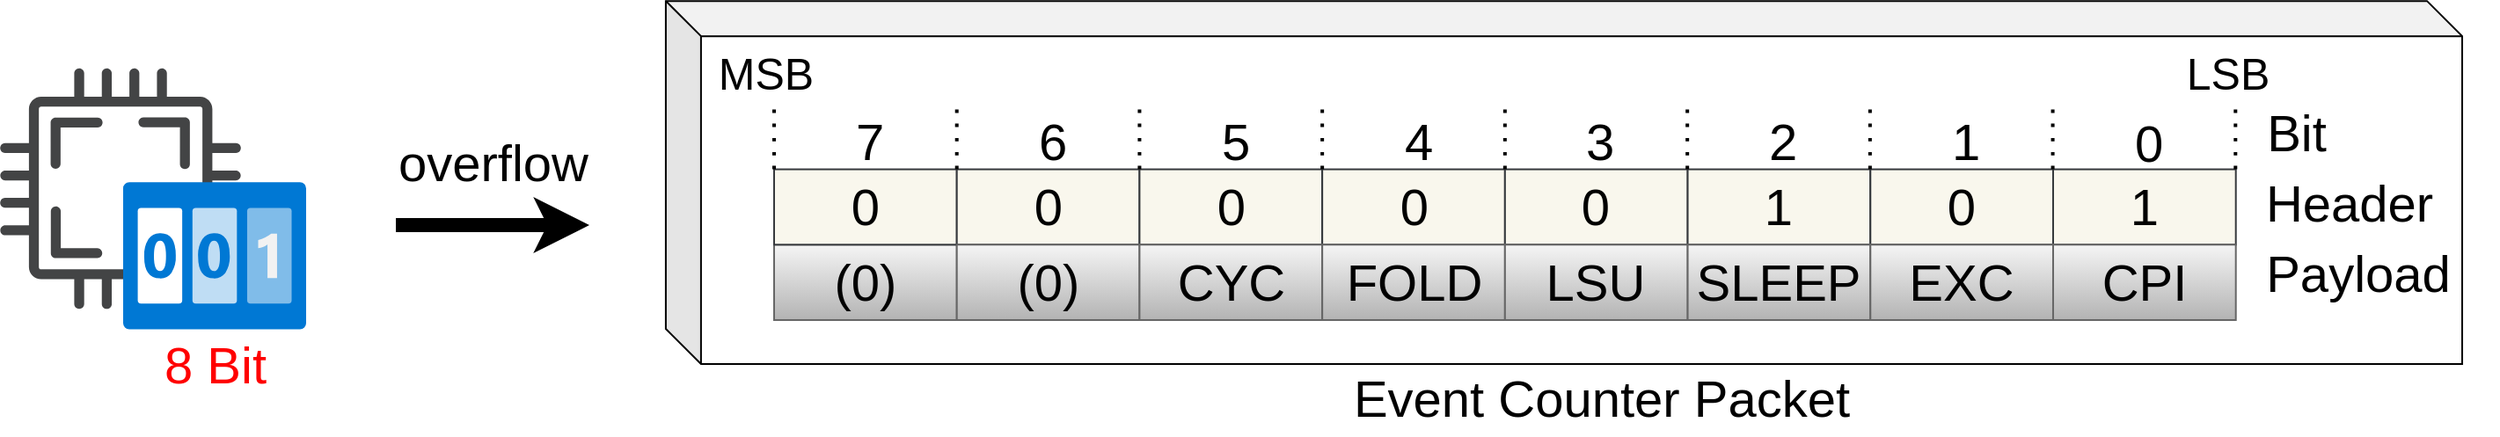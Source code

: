 <mxfile>
    <diagram id="9cVoR4nEFYQzZkU8Vvco" name="Page-1">
        <mxGraphModel dx="1471" dy="1087" grid="1" gridSize="10" guides="1" tooltips="1" connect="1" arrows="1" fold="1" page="1" pageScale="1" pageWidth="827" pageHeight="1169" math="0" shadow="0">
            <root>
                <mxCell id="0"/>
                <mxCell id="1" parent="0"/>
                <mxCell id="49" value="" style="shape=cube;whiteSpace=wrap;html=1;boundedLbl=1;backgroundOutline=1;darkOpacity=0.05;darkOpacity2=0.1;fontSize=29;" parent="1" vertex="1">
                    <mxGeometry x="-71.55" y="413.57" width="1021.06" height="206.43" as="geometry"/>
                </mxCell>
                <mxCell id="3" value="" style="sketch=0;pointerEvents=1;shadow=0;dashed=0;html=1;strokeColor=none;fillColor=#434445;aspect=fixed;labelPosition=center;verticalLabelPosition=bottom;verticalAlign=top;align=center;outlineConnect=0;shape=mxgraph.vvd.cpu;" parent="1" vertex="1">
                    <mxGeometry x="-450" y="451.86" width="137" height="137" as="geometry"/>
                </mxCell>
                <mxCell id="2" value="" style="aspect=fixed;html=1;points=[];align=center;image;fontSize=12;image=img/lib/azure2/general/Counter.svg;" parent="1" vertex="1">
                    <mxGeometry x="-380" y="516.2" width="104" height="84.51" as="geometry"/>
                </mxCell>
                <mxCell id="4" value="" style="endArrow=classic;html=1;strokeWidth=8;" parent="1" edge="1">
                    <mxGeometry width="50" height="50" relative="1" as="geometry">
                        <mxPoint x="-225" y="541" as="sourcePoint"/>
                        <mxPoint x="-115" y="541" as="targetPoint"/>
                    </mxGeometry>
                </mxCell>
                <mxCell id="6" value="" style="group;fontSize=24;" parent="1" vertex="1" connectable="0">
                    <mxGeometry x="-10" y="440" width="980" height="180" as="geometry"/>
                </mxCell>
                <mxCell id="7" value="&lt;font style=&quot;font-size: 29px;&quot;&gt;(0)&lt;/font&gt;" style="rounded=0;whiteSpace=wrap;html=1;fillColor=#f5f5f5;strokeColor=#666666;gradientColor=#b3b3b3;fontSize=29;" parent="6" vertex="1">
                    <mxGeometry x="-0.001" y="112.14" width="103.857" height="42.856" as="geometry"/>
                </mxCell>
                <mxCell id="8" value="&lt;font style=&quot;font-size: 29px;&quot;&gt;0&lt;/font&gt;" style="rounded=0;whiteSpace=wrap;html=1;fillColor=#f9f7ed;strokeColor=#36393d;fontSize=29;" parent="6" vertex="1">
                    <mxGeometry x="-0.001" y="69.284" width="103.857" height="42.856" as="geometry"/>
                </mxCell>
                <mxCell id="9" value="&lt;font style=&quot;font-size: 29px;&quot;&gt;0&lt;/font&gt;" style="rounded=0;whiteSpace=wrap;html=1;fillColor=#f9f7ed;strokeColor=#36393d;fontSize=29;" parent="6" vertex="1">
                    <mxGeometry x="103.855" y="69.284" width="103.857" height="42.856" as="geometry"/>
                </mxCell>
                <mxCell id="10" value="&lt;font style=&quot;font-size: 29px;&quot;&gt;0&lt;/font&gt;" style="rounded=0;whiteSpace=wrap;html=1;fillColor=#f9f7ed;strokeColor=#36393d;fontSize=29;" parent="6" vertex="1">
                    <mxGeometry x="207.712" y="69.284" width="103.857" height="42.856" as="geometry"/>
                </mxCell>
                <mxCell id="11" value="&lt;font style=&quot;font-size: 29px;&quot;&gt;0&lt;/font&gt;" style="rounded=0;whiteSpace=wrap;html=1;fillColor=#f9f7ed;strokeColor=#36393d;fontSize=29;" parent="6" vertex="1">
                    <mxGeometry x="311.568" y="69.284" width="103.857" height="42.856" as="geometry"/>
                </mxCell>
                <mxCell id="12" value="&lt;font style=&quot;font-size: 29px;&quot;&gt;0&lt;/font&gt;" style="rounded=0;whiteSpace=wrap;html=1;fillColor=#f9f7ed;strokeColor=#36393d;fontSize=29;" parent="6" vertex="1">
                    <mxGeometry x="415.425" y="69.284" width="103.857" height="42.856" as="geometry"/>
                </mxCell>
                <mxCell id="13" value="&lt;font style=&quot;font-size: 29px;&quot;&gt;1&lt;/font&gt;" style="rounded=0;whiteSpace=wrap;html=1;fillColor=#f9f7ed;strokeColor=#36393d;fontSize=29;" parent="6" vertex="1">
                    <mxGeometry x="519.281" y="69.284" width="103.857" height="42.856" as="geometry"/>
                </mxCell>
                <mxCell id="14" value="&lt;font style=&quot;font-size: 29px;&quot;&gt;0&lt;/font&gt;" style="rounded=0;whiteSpace=wrap;html=1;fillColor=#f9f7ed;strokeColor=#36393d;fontSize=29;" parent="6" vertex="1">
                    <mxGeometry x="623.138" y="69.284" width="103.857" height="42.856" as="geometry"/>
                </mxCell>
                <mxCell id="15" value="&lt;font style=&quot;font-size: 29px;&quot;&gt;1&lt;/font&gt;" style="rounded=0;whiteSpace=wrap;html=1;fillColor=#f9f7ed;strokeColor=#36393d;fontSize=29;" parent="6" vertex="1">
                    <mxGeometry x="726.994" y="69.284" width="103.857" height="42.856" as="geometry"/>
                </mxCell>
                <mxCell id="16" value="&lt;font style=&quot;font-size: 29px;&quot;&gt;(0)&lt;/font&gt;" style="rounded=0;whiteSpace=wrap;html=1;fillColor=#f5f5f5;strokeColor=#666666;gradientColor=#b3b3b3;fontSize=29;" parent="6" vertex="1">
                    <mxGeometry x="103.855" y="112.14" width="103.857" height="42.856" as="geometry"/>
                </mxCell>
                <mxCell id="17" value="&lt;font style=&quot;font-size: 29px;&quot;&gt;CYC&lt;/font&gt;" style="rounded=0;whiteSpace=wrap;html=1;fillColor=#f5f5f5;strokeColor=#666666;gradientColor=#b3b3b3;fontSize=29;" parent="6" vertex="1">
                    <mxGeometry x="207.712" y="112.14" width="103.857" height="42.856" as="geometry"/>
                </mxCell>
                <mxCell id="18" value="&lt;font style=&quot;font-size: 29px;&quot;&gt;FOLD&lt;/font&gt;" style="rounded=0;whiteSpace=wrap;html=1;fillColor=#f5f5f5;strokeColor=#666666;gradientColor=#b3b3b3;fontSize=29;" parent="6" vertex="1">
                    <mxGeometry x="311.568" y="112.14" width="103.857" height="42.856" as="geometry"/>
                </mxCell>
                <mxCell id="19" value="&lt;font style=&quot;font-size: 29px;&quot;&gt;LSU&lt;/font&gt;" style="rounded=0;whiteSpace=wrap;html=1;fillColor=#f5f5f5;strokeColor=#666666;gradientColor=#b3b3b3;fontSize=29;" parent="6" vertex="1">
                    <mxGeometry x="415.425" y="112.14" width="103.857" height="42.856" as="geometry"/>
                </mxCell>
                <mxCell id="20" value="&lt;span style=&quot;font-size: 29px;&quot;&gt;SLEEP&lt;/span&gt;" style="rounded=0;whiteSpace=wrap;html=1;fillColor=#f5f5f5;strokeColor=#666666;gradientColor=#b3b3b3;fontSize=29;" parent="6" vertex="1">
                    <mxGeometry x="519.281" y="112.14" width="103.857" height="42.856" as="geometry"/>
                </mxCell>
                <mxCell id="21" value="&lt;span style=&quot;font-size: 29px;&quot;&gt;EXC&lt;/span&gt;" style="rounded=0;whiteSpace=wrap;html=1;fillColor=#f5f5f5;strokeColor=#666666;gradientColor=#b3b3b3;fontSize=29;" parent="6" vertex="1">
                    <mxGeometry x="623.138" y="112.14" width="103.857" height="42.856" as="geometry"/>
                </mxCell>
                <mxCell id="22" value="&lt;span style=&quot;font-size: 29px;&quot;&gt;CPI&lt;/span&gt;" style="rounded=0;whiteSpace=wrap;html=1;fillColor=#f5f5f5;strokeColor=#666666;gradientColor=#b3b3b3;fontSize=29;" parent="6" vertex="1">
                    <mxGeometry x="726.994" y="112.14" width="103.857" height="42.856" as="geometry"/>
                </mxCell>
                <mxCell id="23" value="" style="endArrow=none;dashed=1;html=1;dashPattern=1 3;strokeWidth=2;fontSize=29;" parent="6" edge="1">
                    <mxGeometry width="50" height="50" relative="1" as="geometry">
                        <mxPoint x="103.855" y="69.284" as="sourcePoint"/>
                        <mxPoint x="103.855" y="33.571" as="targetPoint"/>
                        <Array as="points">
                            <mxPoint x="103.855" y="54.999"/>
                        </Array>
                    </mxGeometry>
                </mxCell>
                <mxCell id="24" value="" style="endArrow=none;dashed=1;html=1;dashPattern=1 3;strokeWidth=2;fontSize=29;" parent="6" edge="1">
                    <mxGeometry width="50" height="50" relative="1" as="geometry">
                        <mxPoint x="-0.001" y="69.284" as="sourcePoint"/>
                        <mxPoint x="-0.001" y="33.571" as="targetPoint"/>
                        <Array as="points">
                            <mxPoint x="-0.001" y="54.999"/>
                        </Array>
                    </mxGeometry>
                </mxCell>
                <mxCell id="25" value="" style="endArrow=none;dashed=1;html=1;dashPattern=1 3;strokeWidth=2;fontSize=29;" parent="6" edge="1">
                    <mxGeometry width="50" height="50" relative="1" as="geometry">
                        <mxPoint x="311.568" y="69.284" as="sourcePoint"/>
                        <mxPoint x="311.568" y="33.571" as="targetPoint"/>
                        <Array as="points">
                            <mxPoint x="311.568" y="54.999"/>
                        </Array>
                    </mxGeometry>
                </mxCell>
                <mxCell id="26" value="" style="endArrow=none;dashed=1;html=1;dashPattern=1 3;strokeWidth=2;fontSize=29;" parent="6" edge="1">
                    <mxGeometry width="50" height="50" relative="1" as="geometry">
                        <mxPoint x="207.712" y="69.284" as="sourcePoint"/>
                        <mxPoint x="207.712" y="33.571" as="targetPoint"/>
                        <Array as="points">
                            <mxPoint x="207.712" y="54.999"/>
                        </Array>
                    </mxGeometry>
                </mxCell>
                <mxCell id="27" value="" style="endArrow=none;dashed=1;html=1;dashPattern=1 3;strokeWidth=2;fontSize=29;" parent="6" edge="1">
                    <mxGeometry width="50" height="50" relative="1" as="geometry">
                        <mxPoint x="622.939" y="69.284" as="sourcePoint"/>
                        <mxPoint x="622.939" y="33.571" as="targetPoint"/>
                        <Array as="points">
                            <mxPoint x="622.939" y="54.999"/>
                        </Array>
                    </mxGeometry>
                </mxCell>
                <mxCell id="28" value="" style="endArrow=none;dashed=1;html=1;dashPattern=1 3;strokeWidth=2;fontSize=29;" parent="6" edge="1">
                    <mxGeometry width="50" height="50" relative="1" as="geometry">
                        <mxPoint x="519.082" y="69.284" as="sourcePoint"/>
                        <mxPoint x="519.082" y="33.571" as="targetPoint"/>
                        <Array as="points">
                            <mxPoint x="519.082" y="54.999"/>
                        </Array>
                    </mxGeometry>
                </mxCell>
                <mxCell id="29" value="" style="endArrow=none;dashed=1;html=1;dashPattern=1 3;strokeWidth=2;fontSize=29;" parent="6" edge="1">
                    <mxGeometry width="50" height="50" relative="1" as="geometry">
                        <mxPoint x="830.652" y="69.284" as="sourcePoint"/>
                        <mxPoint x="830.652" y="33.571" as="targetPoint"/>
                        <Array as="points">
                            <mxPoint x="830.652" y="54.999"/>
                        </Array>
                    </mxGeometry>
                </mxCell>
                <mxCell id="30" value="" style="endArrow=none;dashed=1;html=1;dashPattern=1 3;strokeWidth=2;fontSize=29;" parent="6" edge="1">
                    <mxGeometry width="50" height="50" relative="1" as="geometry">
                        <mxPoint x="726.795" y="69.284" as="sourcePoint"/>
                        <mxPoint x="726.795" y="33.571" as="targetPoint"/>
                        <Array as="points">
                            <mxPoint x="726.795" y="54.999"/>
                        </Array>
                    </mxGeometry>
                </mxCell>
                <mxCell id="31" value="" style="endArrow=none;dashed=1;html=1;dashPattern=1 3;strokeWidth=2;fontSize=29;" parent="6" edge="1">
                    <mxGeometry width="50" height="50" relative="1" as="geometry">
                        <mxPoint x="415.425" y="69.284" as="sourcePoint"/>
                        <mxPoint x="415.425" y="33.571" as="targetPoint"/>
                        <Array as="points">
                            <mxPoint x="415.425" y="54.999"/>
                        </Array>
                    </mxGeometry>
                </mxCell>
                <mxCell id="32" value="&lt;font style=&quot;font-size: 29px;&quot;&gt;0&lt;/font&gt;" style="text;html=1;align=center;verticalAlign=middle;resizable=0;points=[];autosize=1;strokeColor=none;fillColor=none;fontSize=29;" parent="6" vertex="1">
                    <mxGeometry x="765.94" y="34.999" width="30" height="40" as="geometry"/>
                </mxCell>
                <mxCell id="33" value="1" style="text;html=1;align=center;verticalAlign=middle;resizable=0;points=[];autosize=1;strokeColor=none;fillColor=none;fontSize=29;" parent="6" vertex="1">
                    <mxGeometry x="662.084" y="33.571" width="30" height="40" as="geometry"/>
                </mxCell>
                <mxCell id="34" value="2" style="text;html=1;align=center;verticalAlign=middle;resizable=0;points=[];autosize=1;strokeColor=none;fillColor=none;fontSize=29;" parent="6" vertex="1">
                    <mxGeometry x="558.227" y="33.571" width="30" height="40" as="geometry"/>
                </mxCell>
                <mxCell id="35" value="3" style="text;html=1;align=center;verticalAlign=middle;resizable=0;points=[];autosize=1;strokeColor=none;fillColor=none;fontSize=29;" parent="6" vertex="1">
                    <mxGeometry x="454.371" y="33.571" width="30" height="40" as="geometry"/>
                </mxCell>
                <mxCell id="36" value="4" style="text;html=1;align=center;verticalAlign=middle;resizable=0;points=[];autosize=1;strokeColor=none;fillColor=none;fontSize=29;" parent="6" vertex="1">
                    <mxGeometry x="350.514" y="33.571" width="30" height="40" as="geometry"/>
                </mxCell>
                <mxCell id="37" value="5" style="text;html=1;align=center;verticalAlign=middle;resizable=0;points=[];autosize=1;strokeColor=none;fillColor=none;fontSize=29;" parent="6" vertex="1">
                    <mxGeometry x="246.658" y="33.571" width="30" height="40" as="geometry"/>
                </mxCell>
                <mxCell id="38" value="6" style="text;html=1;align=center;verticalAlign=middle;resizable=0;points=[];autosize=1;strokeColor=none;fillColor=none;fontSize=29;" parent="6" vertex="1">
                    <mxGeometry x="142.801" y="33.571" width="30" height="40" as="geometry"/>
                </mxCell>
                <mxCell id="39" value="7" style="text;html=1;align=center;verticalAlign=middle;resizable=0;points=[];autosize=1;strokeColor=none;fillColor=none;fontSize=29;" parent="6" vertex="1">
                    <mxGeometry x="38.945" y="33.571" width="30" height="40" as="geometry"/>
                </mxCell>
                <mxCell id="40" value="&lt;font style=&quot;font-size: 29px;&quot;&gt;Bit&lt;/font&gt;" style="text;html=1;align=center;verticalAlign=middle;resizable=0;points=[];autosize=1;strokeColor=none;fillColor=none;fontSize=29;" parent="6" vertex="1">
                    <mxGeometry x="839.504" y="29.281" width="50" height="40" as="geometry"/>
                </mxCell>
                <mxCell id="41" value="&lt;font style=&quot;font-size: 29px;&quot;&gt;Header&lt;/font&gt;" style="text;html=1;align=center;verticalAlign=middle;resizable=0;points=[];autosize=1;strokeColor=none;fillColor=none;fontSize=29;" parent="6" vertex="1">
                    <mxGeometry x="839.505" y="69.277" width="110" height="40" as="geometry"/>
                </mxCell>
                <mxCell id="42" value="&lt;font style=&quot;font-size: 29px;&quot;&gt;Payload&lt;/font&gt;" style="text;html=1;align=center;verticalAlign=middle;resizable=0;points=[];autosize=1;strokeColor=none;fillColor=none;fontSize=29;" parent="6" vertex="1">
                    <mxGeometry x="839.506" y="109.271" width="120" height="40" as="geometry"/>
                </mxCell>
                <mxCell id="43" value="&lt;font style=&quot;font-size: 25px&quot;&gt;LSB&lt;/font&gt;" style="text;html=1;align=center;verticalAlign=middle;resizable=0;points=[];autosize=1;strokeColor=none;fillColor=none;fontSize=29;" parent="6" vertex="1">
                    <mxGeometry x="795.783" y="-6.43" width="60" height="40" as="geometry"/>
                </mxCell>
                <mxCell id="44" value="&lt;font style=&quot;font-size: 25px&quot;&gt;MSB&lt;/font&gt;" style="text;html=1;align=center;verticalAlign=middle;resizable=0;points=[];autosize=1;strokeColor=none;fillColor=none;fontSize=29;" parent="6" vertex="1">
                    <mxGeometry x="-40.001" y="-6.43" width="70" height="40" as="geometry"/>
                </mxCell>
                <mxCell id="45" value="overflow" style="text;html=1;align=center;verticalAlign=middle;resizable=0;points=[];autosize=1;strokeColor=none;fillColor=none;fontSize=29;" parent="1" vertex="1">
                    <mxGeometry x="-230" y="486.2" width="120" height="40" as="geometry"/>
                </mxCell>
                <mxCell id="50" value="Event Counter Packet" style="text;html=1;align=center;verticalAlign=middle;resizable=0;points=[];autosize=1;strokeColor=none;fillColor=none;fontSize=29;" parent="1" vertex="1">
                    <mxGeometry x="310" y="620" width="300" height="40" as="geometry"/>
                </mxCell>
                <mxCell id="51" value="8 Bit" style="text;html=1;align=center;verticalAlign=middle;resizable=0;points=[];autosize=1;strokeColor=none;fillColor=none;fontSize=29;fontColor=#FF0000;" parent="1" vertex="1">
                    <mxGeometry x="-363" y="600.71" width="70" height="40" as="geometry"/>
                </mxCell>
            </root>
        </mxGraphModel>
    </diagram>
</mxfile>